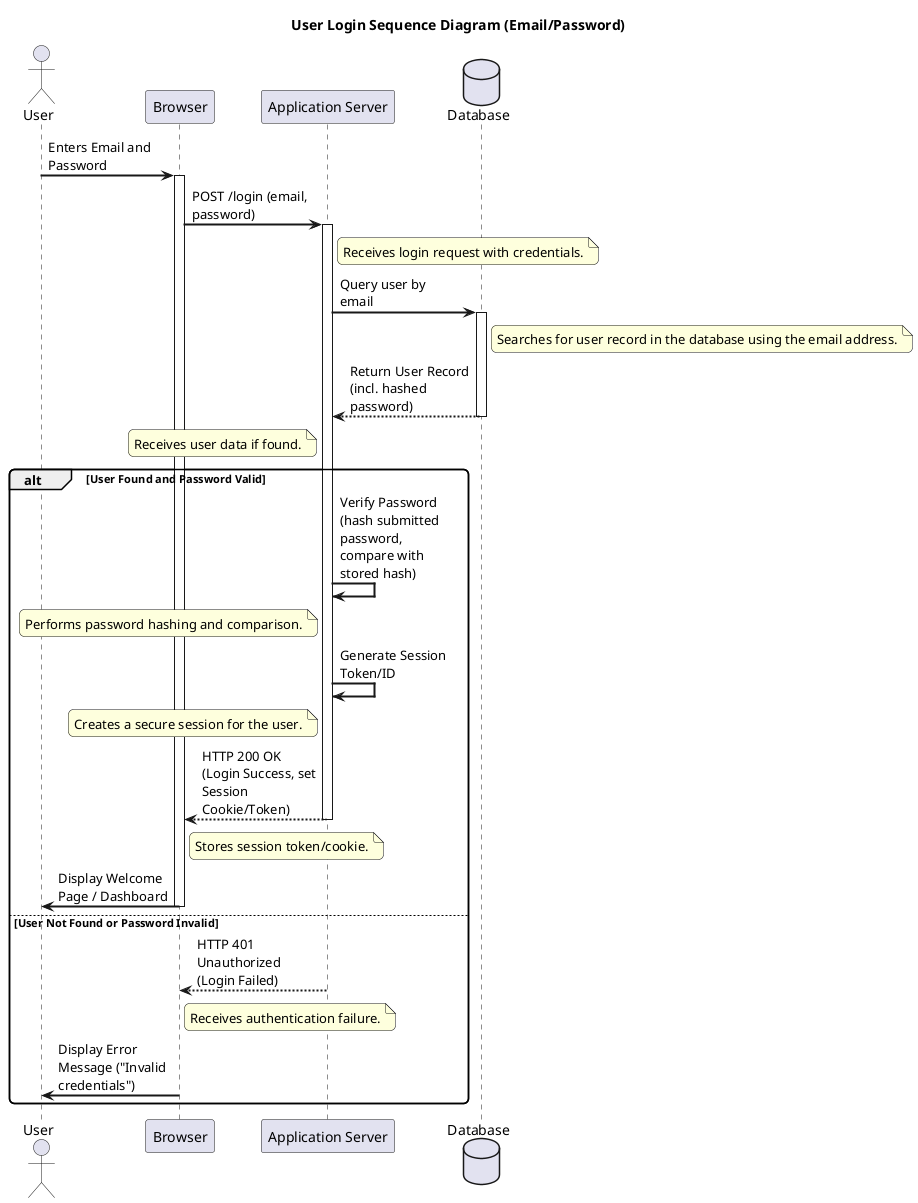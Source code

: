 @startuml
title User Login Sequence Diagram (Email/Password)

actor User
participant Browser as Client
participant "Application Server" as Server
database Database as DB

skinparam sequenceArrowThickness 2
skinparam roundcorner 10
skinparam maxmessagesize 120
skinparam sequenceParticipant bold

User -> Client : Enters Email and Password
activate Client

Client -> Server : POST /login (email, password)
activate Server
note right of Server: Receives login request with credentials.

Server -> DB : Query user by email
activate DB
note right of DB: Searches for user record in the database using the email address.

DB --> Server : Return User Record (incl. hashed password)
deactivate DB
note left of Server: Receives user data if found.

alt User Found and Password Valid
    Server -> Server : Verify Password (hash submitted password, compare with stored hash)
    note left of Server: Performs password hashing and comparison.
    ' Assume password matches '
    Server -> Server : Generate Session Token/ID
    note left of Server: Creates a secure session for the user.
    Server --> Client : HTTP 200 OK (Login Success, set Session Cookie/Token)
    deactivate Server
    note right of Client: Stores session token/cookie.
    Client -> User : Display Welcome Page / Dashboard
    deactivate Client

else User Not Found or Password Invalid
    Server --> Client : HTTP 401 Unauthorized (Login Failed)
    deactivate Server
    note right of Client: Receives authentication failure.
    Client -> User : Display Error Message ("Invalid credentials")
    deactivate Client
end

@enduml